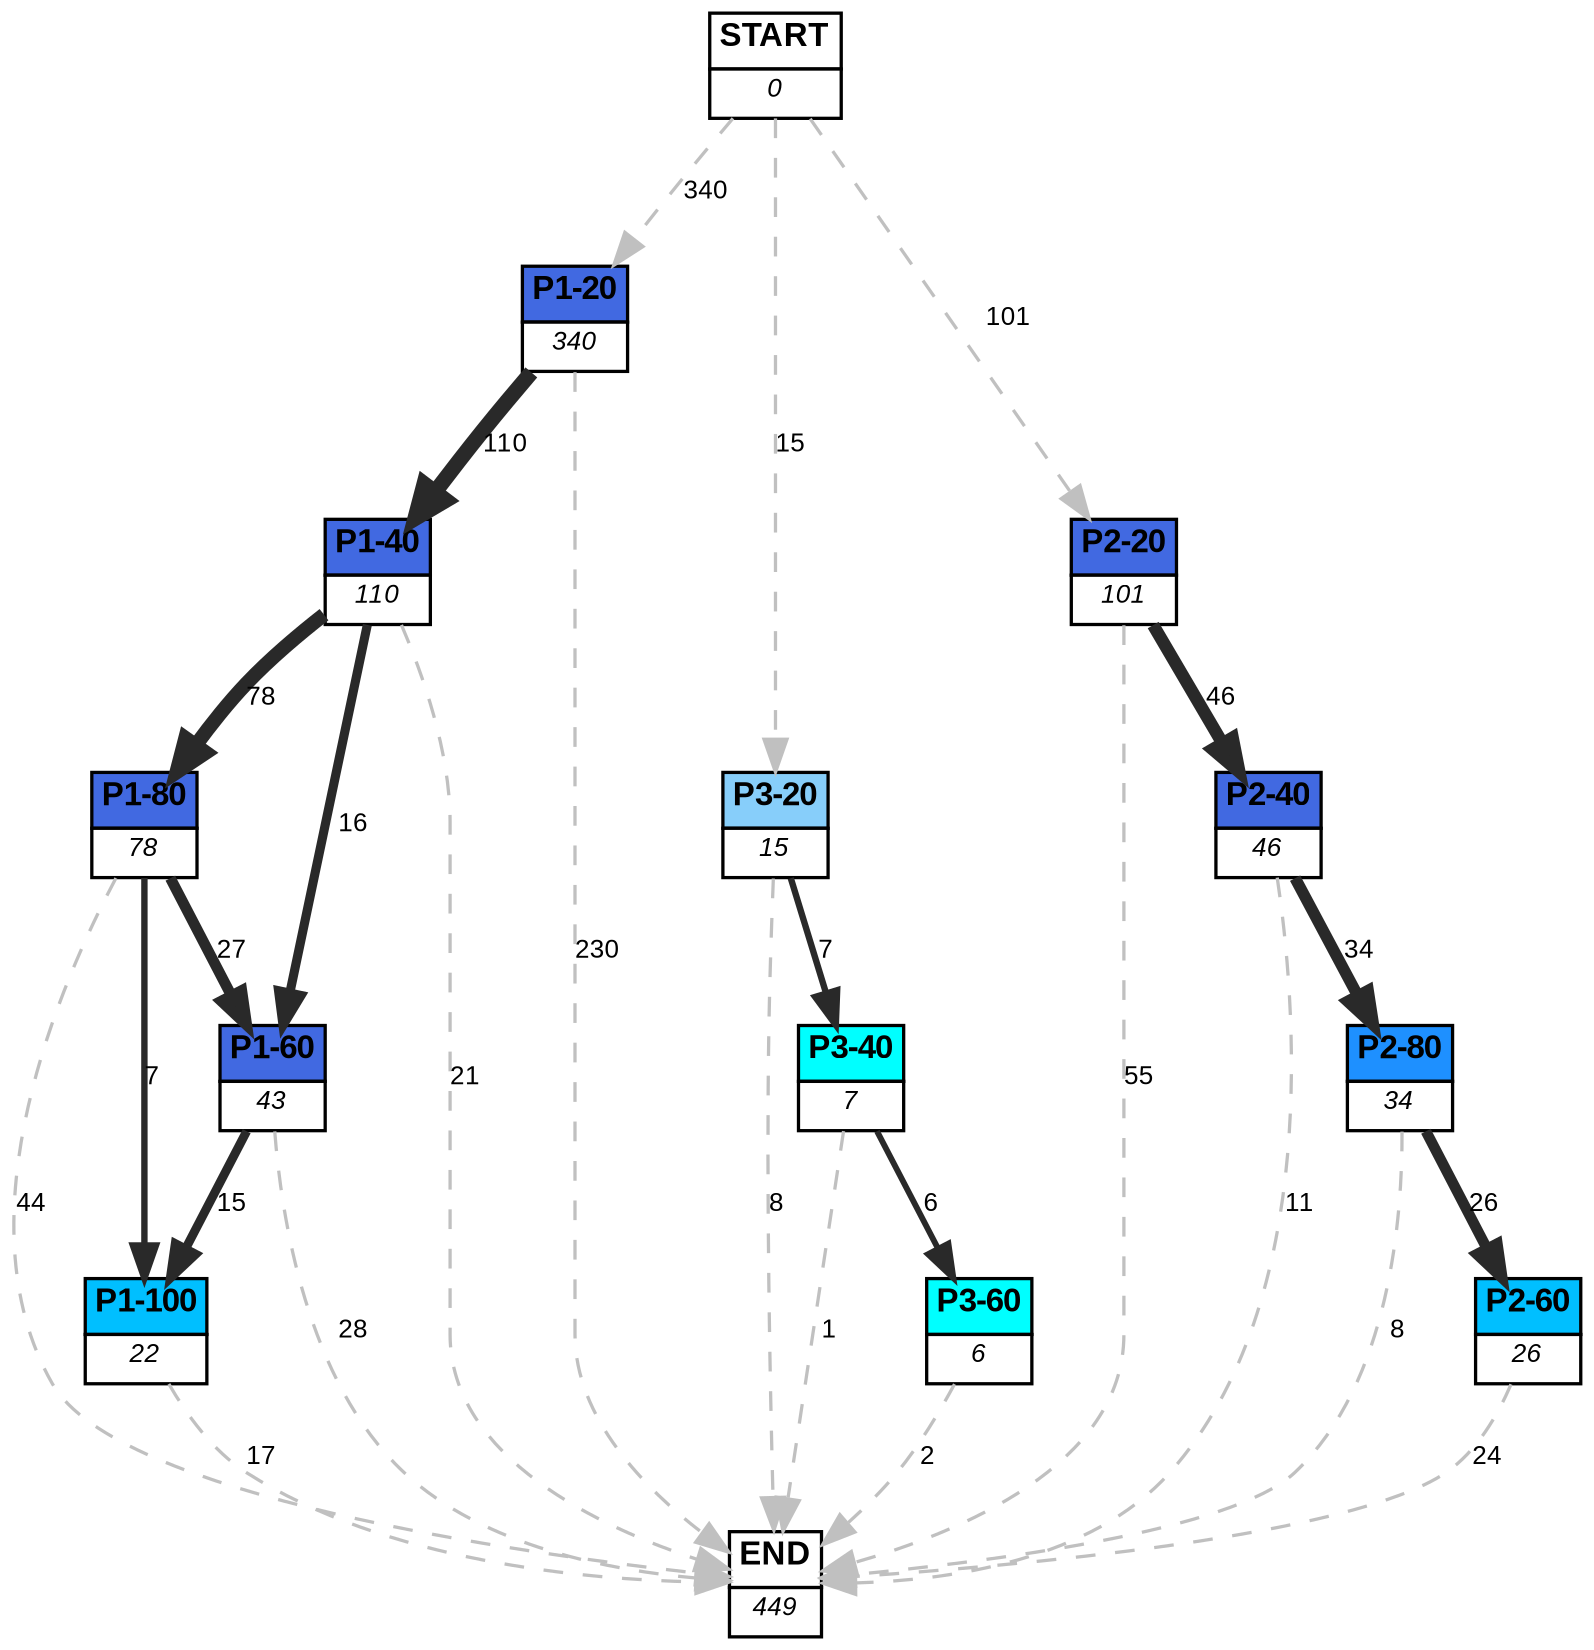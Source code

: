 digraph graphname {
	dpi = 150
	size="16,11!";
	margin = 0;
"P1-20" [shape=plain, label=<<table border="0" cellborder="1" cellspacing="0"><tr><td bgcolor="royalblue"><FONT face="Arial" POINT-SIZE="10"><b>P1-20</b></FONT></td></tr><tr><td bgcolor="white"><FONT face="Arial" POINT-SIZE="8"><i>340</i></FONT></td></tr></table>>]
"P1-40" [shape=plain, label=<<table border="0" cellborder="1" cellspacing="0"><tr><td bgcolor="royalblue"><FONT face="Arial" POINT-SIZE="10"><b>P1-40</b></FONT></td></tr><tr><td bgcolor="white"><FONT face="Arial" POINT-SIZE="8"><i>110</i></FONT></td></tr></table>>]
"P1-60" [shape=plain, label=<<table border="0" cellborder="1" cellspacing="0"><tr><td bgcolor="royalblue"><FONT face="Arial" POINT-SIZE="10"><b>P1-60</b></FONT></td></tr><tr><td bgcolor="white"><FONT face="Arial" POINT-SIZE="8"><i>43</i></FONT></td></tr></table>>]
"P1-80" [shape=plain, label=<<table border="0" cellborder="1" cellspacing="0"><tr><td bgcolor="royalblue"><FONT face="Arial" POINT-SIZE="10"><b>P1-80</b></FONT></td></tr><tr><td bgcolor="white"><FONT face="Arial" POINT-SIZE="8"><i>78</i></FONT></td></tr></table>>]
"P1-100" [shape=plain, label=<<table border="0" cellborder="1" cellspacing="0"><tr><td bgcolor="deepskyblue"><FONT face="Arial" POINT-SIZE="10"><b>P1-100</b></FONT></td></tr><tr><td bgcolor="white"><FONT face="Arial" POINT-SIZE="8"><i>22</i></FONT></td></tr></table>>]
"P3-20" [shape=plain, label=<<table border="0" cellborder="1" cellspacing="0"><tr><td bgcolor="lightskyblue"><FONT face="Arial" POINT-SIZE="10"><b>P3-20</b></FONT></td></tr><tr><td bgcolor="white"><FONT face="Arial" POINT-SIZE="8"><i>15</i></FONT></td></tr></table>>]
"P3-40" [shape=plain, label=<<table border="0" cellborder="1" cellspacing="0"><tr><td bgcolor="aqua"><FONT face="Arial" POINT-SIZE="10"><b>P3-40</b></FONT></td></tr><tr><td bgcolor="white"><FONT face="Arial" POINT-SIZE="8"><i>7</i></FONT></td></tr></table>>]
"P2-20" [shape=plain, label=<<table border="0" cellborder="1" cellspacing="0"><tr><td bgcolor="royalblue"><FONT face="Arial" POINT-SIZE="10"><b>P2-20</b></FONT></td></tr><tr><td bgcolor="white"><FONT face="Arial" POINT-SIZE="8"><i>101</i></FONT></td></tr></table>>]
"P2-40" [shape=plain, label=<<table border="0" cellborder="1" cellspacing="0"><tr><td bgcolor="royalblue"><FONT face="Arial" POINT-SIZE="10"><b>P2-40</b></FONT></td></tr><tr><td bgcolor="white"><FONT face="Arial" POINT-SIZE="8"><i>46</i></FONT></td></tr></table>>]
"P2-80" [shape=plain, label=<<table border="0" cellborder="1" cellspacing="0"><tr><td bgcolor="dodgerblue"><FONT face="Arial" POINT-SIZE="10"><b>P2-80</b></FONT></td></tr><tr><td bgcolor="white"><FONT face="Arial" POINT-SIZE="8"><i>34</i></FONT></td></tr></table>>]
"P2-60" [shape=plain, label=<<table border="0" cellborder="1" cellspacing="0"><tr><td bgcolor="deepskyblue"><FONT face="Arial" POINT-SIZE="10"><b>P2-60</b></FONT></td></tr><tr><td bgcolor="white"><FONT face="Arial" POINT-SIZE="8"><i>26</i></FONT></td></tr></table>>]
"P3-60" [shape=plain, label=<<table border="0" cellborder="1" cellspacing="0"><tr><td bgcolor="aqua"><FONT face="Arial" POINT-SIZE="10"><b>P3-60</b></FONT></td></tr><tr><td bgcolor="white"><FONT face="Arial" POINT-SIZE="8"><i>6</i></FONT></td></tr></table>>]
"START" [shape=plain, label=<<table border="0" cellborder="1" cellspacing="0"><tr><td bgcolor="white"><FONT face="Arial" POINT-SIZE="10"><b>START</b></FONT></td></tr><tr><td bgcolor="white"><FONT face="Arial" POINT-SIZE="8"><i>0</i></FONT></td></tr></table>>]
"END" [shape=plain, label=<<table border="0" cellborder="1" cellspacing="0"><tr><td bgcolor="white"><FONT face="Arial" POINT-SIZE="10"><b>END</b></FONT></td></tr><tr><td bgcolor="white"><FONT face="Arial" POINT-SIZE="8"><i>449</i></FONT></td></tr></table>>]
"P1-20" -> "P1-40" [ color=grey16 penwidth = "4.700480365792417"label ="110" labelfloat=false fontname="Arial" fontsize=8]
"P1-20" -> "END" [ style = dashed color=grey label ="230" labelfloat=false fontname="Arial" fontsize=8]
"P1-40" -> "P1-60" [ color=grey16 penwidth = "2.772588722239781"label ="16" labelfloat=false fontname="Arial" fontsize=8]
"P1-40" -> "P1-80" [ color=grey16 penwidth = "4.356708826689592"label ="78" labelfloat=false fontname="Arial" fontsize=8]
"P1-40" -> "END" [ style = dashed color=grey label ="21" labelfloat=false fontname="Arial" fontsize=8]
"P1-60" -> "P1-100" [ color=grey16 penwidth = "2.70805020110221"label ="15" labelfloat=false fontname="Arial" fontsize=8]
"P1-60" -> "END" [ style = dashed color=grey label ="28" labelfloat=false fontname="Arial" fontsize=8]
"P1-80" -> "P1-60" [ color=grey16 penwidth = "3.295836866004329"label ="27" labelfloat=false fontname="Arial" fontsize=8]
"P1-80" -> "P1-100" [ color=grey16 penwidth = "1.9459101490553132"label ="7" labelfloat=false fontname="Arial" fontsize=8]
"P1-80" -> "END" [ style = dashed color=grey label ="44" labelfloat=false fontname="Arial" fontsize=8]
"P1-100" -> "END" [ style = dashed color=grey label ="17" labelfloat=false fontname="Arial" fontsize=8]
"P3-20" -> "P3-40" [ color=grey16 penwidth = "1.9459101490553132"label ="7" labelfloat=false fontname="Arial" fontsize=8]
"P3-20" -> "END" [ style = dashed color=grey label ="8" labelfloat=false fontname="Arial" fontsize=8]
"P3-40" -> "P3-60" [ color=grey16 penwidth = "1.791759469228055"label ="6" labelfloat=false fontname="Arial" fontsize=8]
"P3-40" -> "END" [ style = dashed color=grey label ="1" labelfloat=false fontname="Arial" fontsize=8]
"P2-20" -> "P2-40" [ color=grey16 penwidth = "3.828641396489095"label ="46" labelfloat=false fontname="Arial" fontsize=8]
"P2-20" -> "END" [ style = dashed color=grey label ="55" labelfloat=false fontname="Arial" fontsize=8]
"P2-40" -> "P2-80" [ color=grey16 penwidth = "3.5263605246161616"label ="34" labelfloat=false fontname="Arial" fontsize=8]
"P2-40" -> "END" [ style = dashed color=grey label ="11" labelfloat=false fontname="Arial" fontsize=8]
"P2-80" -> "P2-60" [ color=grey16 penwidth = "3.258096538021482"label ="26" labelfloat=false fontname="Arial" fontsize=8]
"P2-80" -> "END" [ style = dashed color=grey label ="8" labelfloat=false fontname="Arial" fontsize=8]
"P2-60" -> "END" [ style = dashed color=grey label ="24" labelfloat=false fontname="Arial" fontsize=8]
"P3-60" -> "END" [ style = dashed color=grey label ="2" labelfloat=false fontname="Arial" fontsize=8]
"START" -> "P1-20" [ style = dashed color=grey label ="340" labelfloat=false fontname="Arial" fontsize=8]
"START" -> "P3-20" [ style = dashed color=grey label ="15" labelfloat=false fontname="Arial" fontsize=8]
"START" -> "P2-20" [ style = dashed color=grey label ="101" labelfloat=false fontname="Arial" fontsize=8]
}